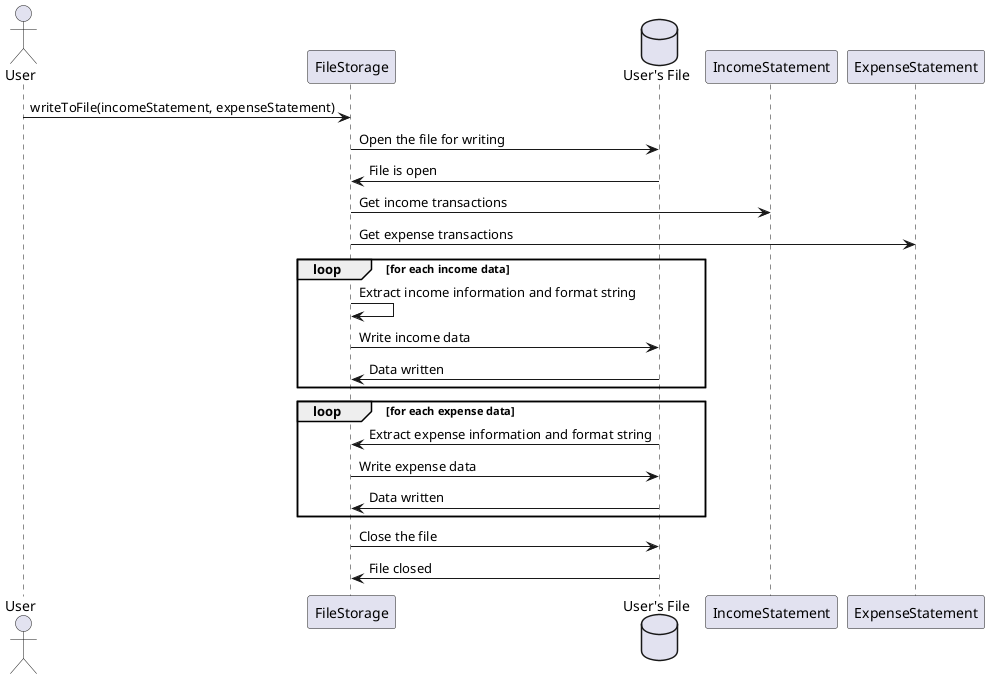 @startuml

actor User
participant FileStorage
database File as "User's File"
participant IncomeStatement
participant ExpenseStatement

User -> FileStorage: writeToFile(incomeStatement, expenseStatement)

FileStorage -> File: Open the file for writing
File -> FileStorage: File is open

FileStorage -> IncomeStatement: Get income transactions
FileStorage -> ExpenseStatement: Get expense transactions

loop for each income data
    FileStorage -> FileStorage: Extract income information and format string
    FileStorage -> File: Write income data
    File -> FileStorage: Data written
end

loop for each expense data
    File -> FileStorage: Extract expense information and format string
    FileStorage -> File: Write expense data
    File -> FileStorage: Data written
end

FileStorage -> File: Close the file
File -> FileStorage: File closed

@enduml
